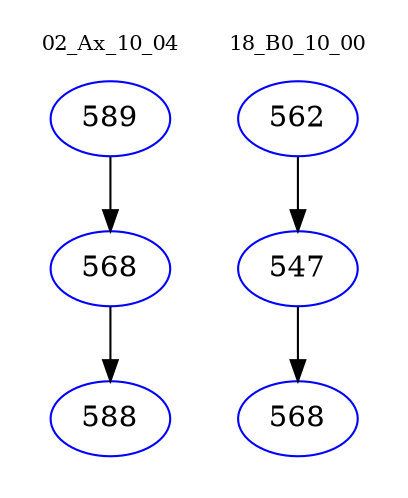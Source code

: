 digraph{
subgraph cluster_0 {
color = white
label = "02_Ax_10_04";
fontsize=10;
T0_589 [label="589", color="blue"]
T0_589 -> T0_568 [color="black"]
T0_568 [label="568", color="blue"]
T0_568 -> T0_588 [color="black"]
T0_588 [label="588", color="blue"]
}
subgraph cluster_1 {
color = white
label = "18_B0_10_00";
fontsize=10;
T1_562 [label="562", color="blue"]
T1_562 -> T1_547 [color="black"]
T1_547 [label="547", color="blue"]
T1_547 -> T1_568 [color="black"]
T1_568 [label="568", color="blue"]
}
}
